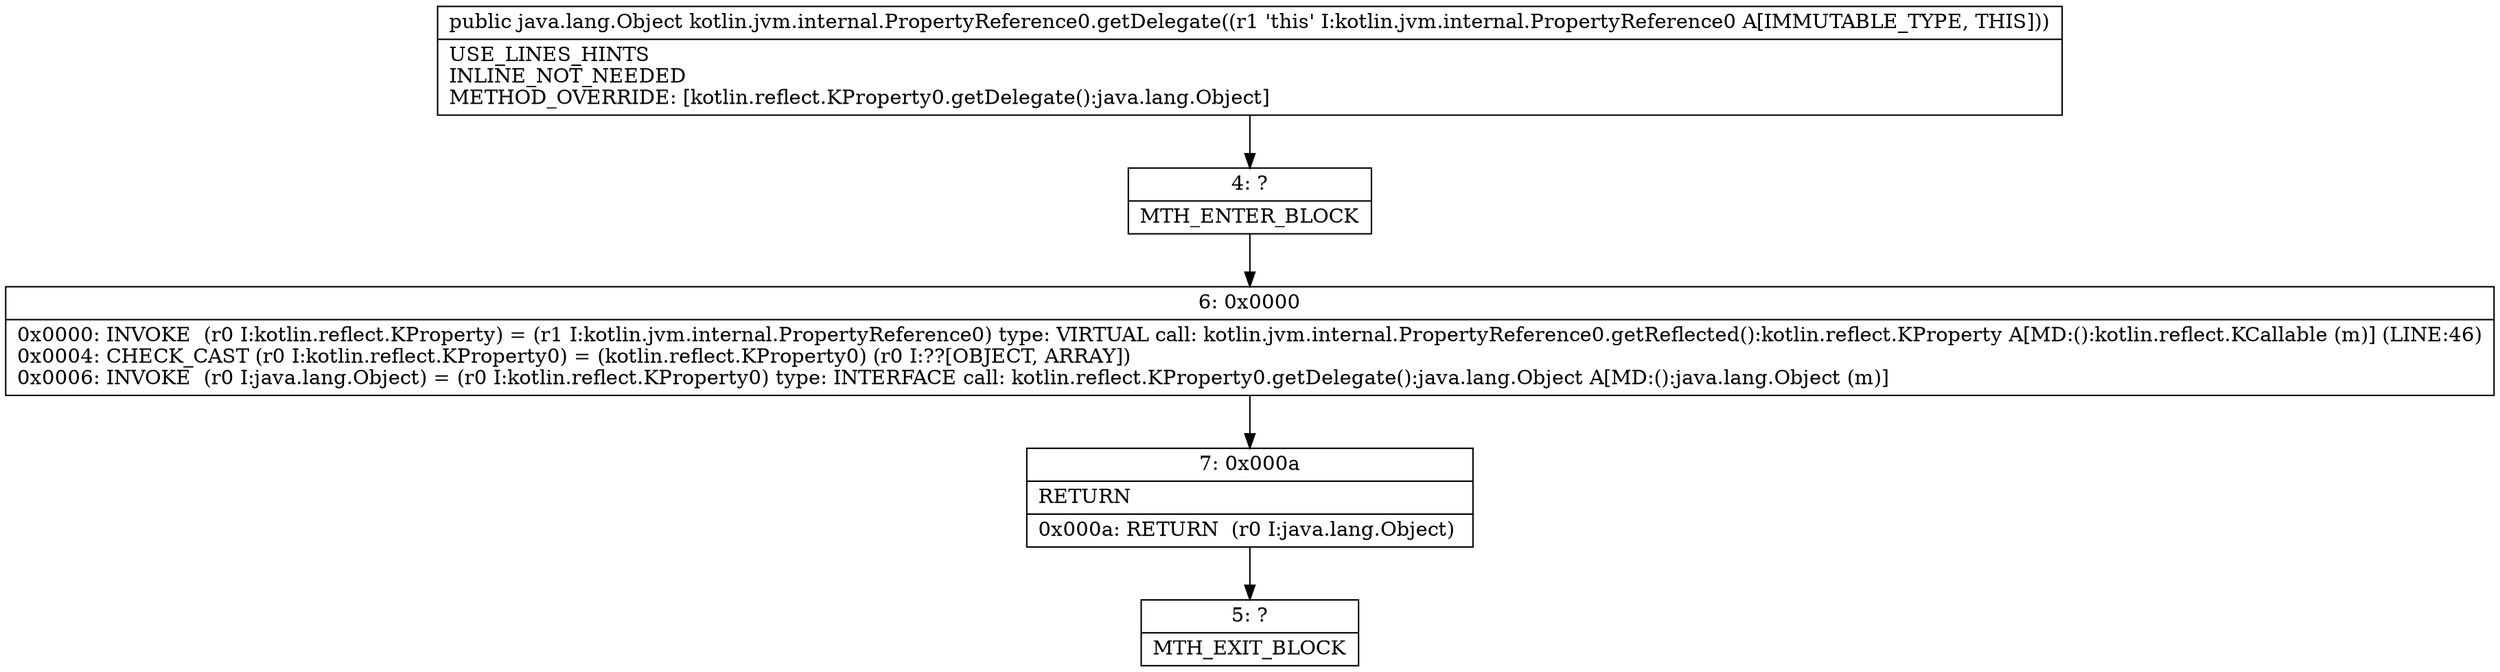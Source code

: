 digraph "CFG forkotlin.jvm.internal.PropertyReference0.getDelegate()Ljava\/lang\/Object;" {
Node_4 [shape=record,label="{4\:\ ?|MTH_ENTER_BLOCK\l}"];
Node_6 [shape=record,label="{6\:\ 0x0000|0x0000: INVOKE  (r0 I:kotlin.reflect.KProperty) = (r1 I:kotlin.jvm.internal.PropertyReference0) type: VIRTUAL call: kotlin.jvm.internal.PropertyReference0.getReflected():kotlin.reflect.KProperty A[MD:():kotlin.reflect.KCallable (m)] (LINE:46)\l0x0004: CHECK_CAST (r0 I:kotlin.reflect.KProperty0) = (kotlin.reflect.KProperty0) (r0 I:??[OBJECT, ARRAY]) \l0x0006: INVOKE  (r0 I:java.lang.Object) = (r0 I:kotlin.reflect.KProperty0) type: INTERFACE call: kotlin.reflect.KProperty0.getDelegate():java.lang.Object A[MD:():java.lang.Object (m)]\l}"];
Node_7 [shape=record,label="{7\:\ 0x000a|RETURN\l|0x000a: RETURN  (r0 I:java.lang.Object) \l}"];
Node_5 [shape=record,label="{5\:\ ?|MTH_EXIT_BLOCK\l}"];
MethodNode[shape=record,label="{public java.lang.Object kotlin.jvm.internal.PropertyReference0.getDelegate((r1 'this' I:kotlin.jvm.internal.PropertyReference0 A[IMMUTABLE_TYPE, THIS]))  | USE_LINES_HINTS\lINLINE_NOT_NEEDED\lMETHOD_OVERRIDE: [kotlin.reflect.KProperty0.getDelegate():java.lang.Object]\l}"];
MethodNode -> Node_4;Node_4 -> Node_6;
Node_6 -> Node_7;
Node_7 -> Node_5;
}

